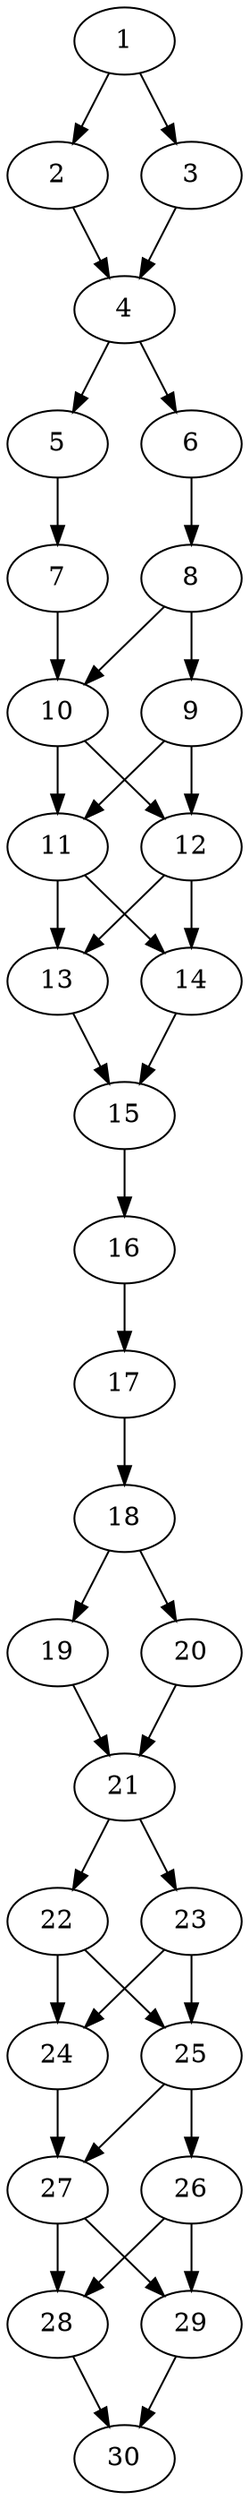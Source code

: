 // DAG automatically generated by daggen at Thu Oct  3 14:04:19 2019
// ./daggen --dot -n 30 --ccr 0.5 --fat 0.3 --regular 0.5 --density 0.9 --mindata 5242880 --maxdata 52428800 
digraph G {
  1 [size="20432896", alpha="0.05", expect_size="10216448"] 
  1 -> 2 [size ="10216448"]
  1 -> 3 [size ="10216448"]
  2 [size="53794816", alpha="0.07", expect_size="26897408"] 
  2 -> 4 [size ="26897408"]
  3 [size="103782400", alpha="0.17", expect_size="51891200"] 
  3 -> 4 [size ="51891200"]
  4 [size="56348672", alpha="0.04", expect_size="28174336"] 
  4 -> 5 [size ="28174336"]
  4 -> 6 [size ="28174336"]
  5 [size="72093696", alpha="0.14", expect_size="36046848"] 
  5 -> 7 [size ="36046848"]
  6 [size="53614592", alpha="0.04", expect_size="26807296"] 
  6 -> 8 [size ="26807296"]
  7 [size="12171264", alpha="0.11", expect_size="6085632"] 
  7 -> 10 [size ="6085632"]
  8 [size="43157504", alpha="0.00", expect_size="21578752"] 
  8 -> 9 [size ="21578752"]
  8 -> 10 [size ="21578752"]
  9 [size="97284096", alpha="0.16", expect_size="48642048"] 
  9 -> 11 [size ="48642048"]
  9 -> 12 [size ="48642048"]
  10 [size="52570112", alpha="0.12", expect_size="26285056"] 
  10 -> 11 [size ="26285056"]
  10 -> 12 [size ="26285056"]
  11 [size="32602112", alpha="0.12", expect_size="16301056"] 
  11 -> 13 [size ="16301056"]
  11 -> 14 [size ="16301056"]
  12 [size="56477696", alpha="0.10", expect_size="28238848"] 
  12 -> 13 [size ="28238848"]
  12 -> 14 [size ="28238848"]
  13 [size="91719680", alpha="0.16", expect_size="45859840"] 
  13 -> 15 [size ="45859840"]
  14 [size="76967936", alpha="0.16", expect_size="38483968"] 
  14 -> 15 [size ="38483968"]
  15 [size="97746944", alpha="0.06", expect_size="48873472"] 
  15 -> 16 [size ="48873472"]
  16 [size="70086656", alpha="0.13", expect_size="35043328"] 
  16 -> 17 [size ="35043328"]
  17 [size="91189248", alpha="0.19", expect_size="45594624"] 
  17 -> 18 [size ="45594624"]
  18 [size="47480832", alpha="0.08", expect_size="23740416"] 
  18 -> 19 [size ="23740416"]
  18 -> 20 [size ="23740416"]
  19 [size="48590848", alpha="0.18", expect_size="24295424"] 
  19 -> 21 [size ="24295424"]
  20 [size="31383552", alpha="0.07", expect_size="15691776"] 
  20 -> 21 [size ="15691776"]
  21 [size="88639488", alpha="0.18", expect_size="44319744"] 
  21 -> 22 [size ="44319744"]
  21 -> 23 [size ="44319744"]
  22 [size="52291584", alpha="0.19", expect_size="26145792"] 
  22 -> 24 [size ="26145792"]
  22 -> 25 [size ="26145792"]
  23 [size="100886528", alpha="0.19", expect_size="50443264"] 
  23 -> 24 [size ="50443264"]
  23 -> 25 [size ="50443264"]
  24 [size="82956288", alpha="0.09", expect_size="41478144"] 
  24 -> 27 [size ="41478144"]
  25 [size="62199808", alpha="0.12", expect_size="31099904"] 
  25 -> 26 [size ="31099904"]
  25 -> 27 [size ="31099904"]
  26 [size="88932352", alpha="0.05", expect_size="44466176"] 
  26 -> 28 [size ="44466176"]
  26 -> 29 [size ="44466176"]
  27 [size="53794816", alpha="0.17", expect_size="26897408"] 
  27 -> 28 [size ="26897408"]
  27 -> 29 [size ="26897408"]
  28 [size="51023872", alpha="0.17", expect_size="25511936"] 
  28 -> 30 [size ="25511936"]
  29 [size="86894592", alpha="0.15", expect_size="43447296"] 
  29 -> 30 [size ="43447296"]
  30 [size="75511808", alpha="0.02", expect_size="37755904"] 
}
